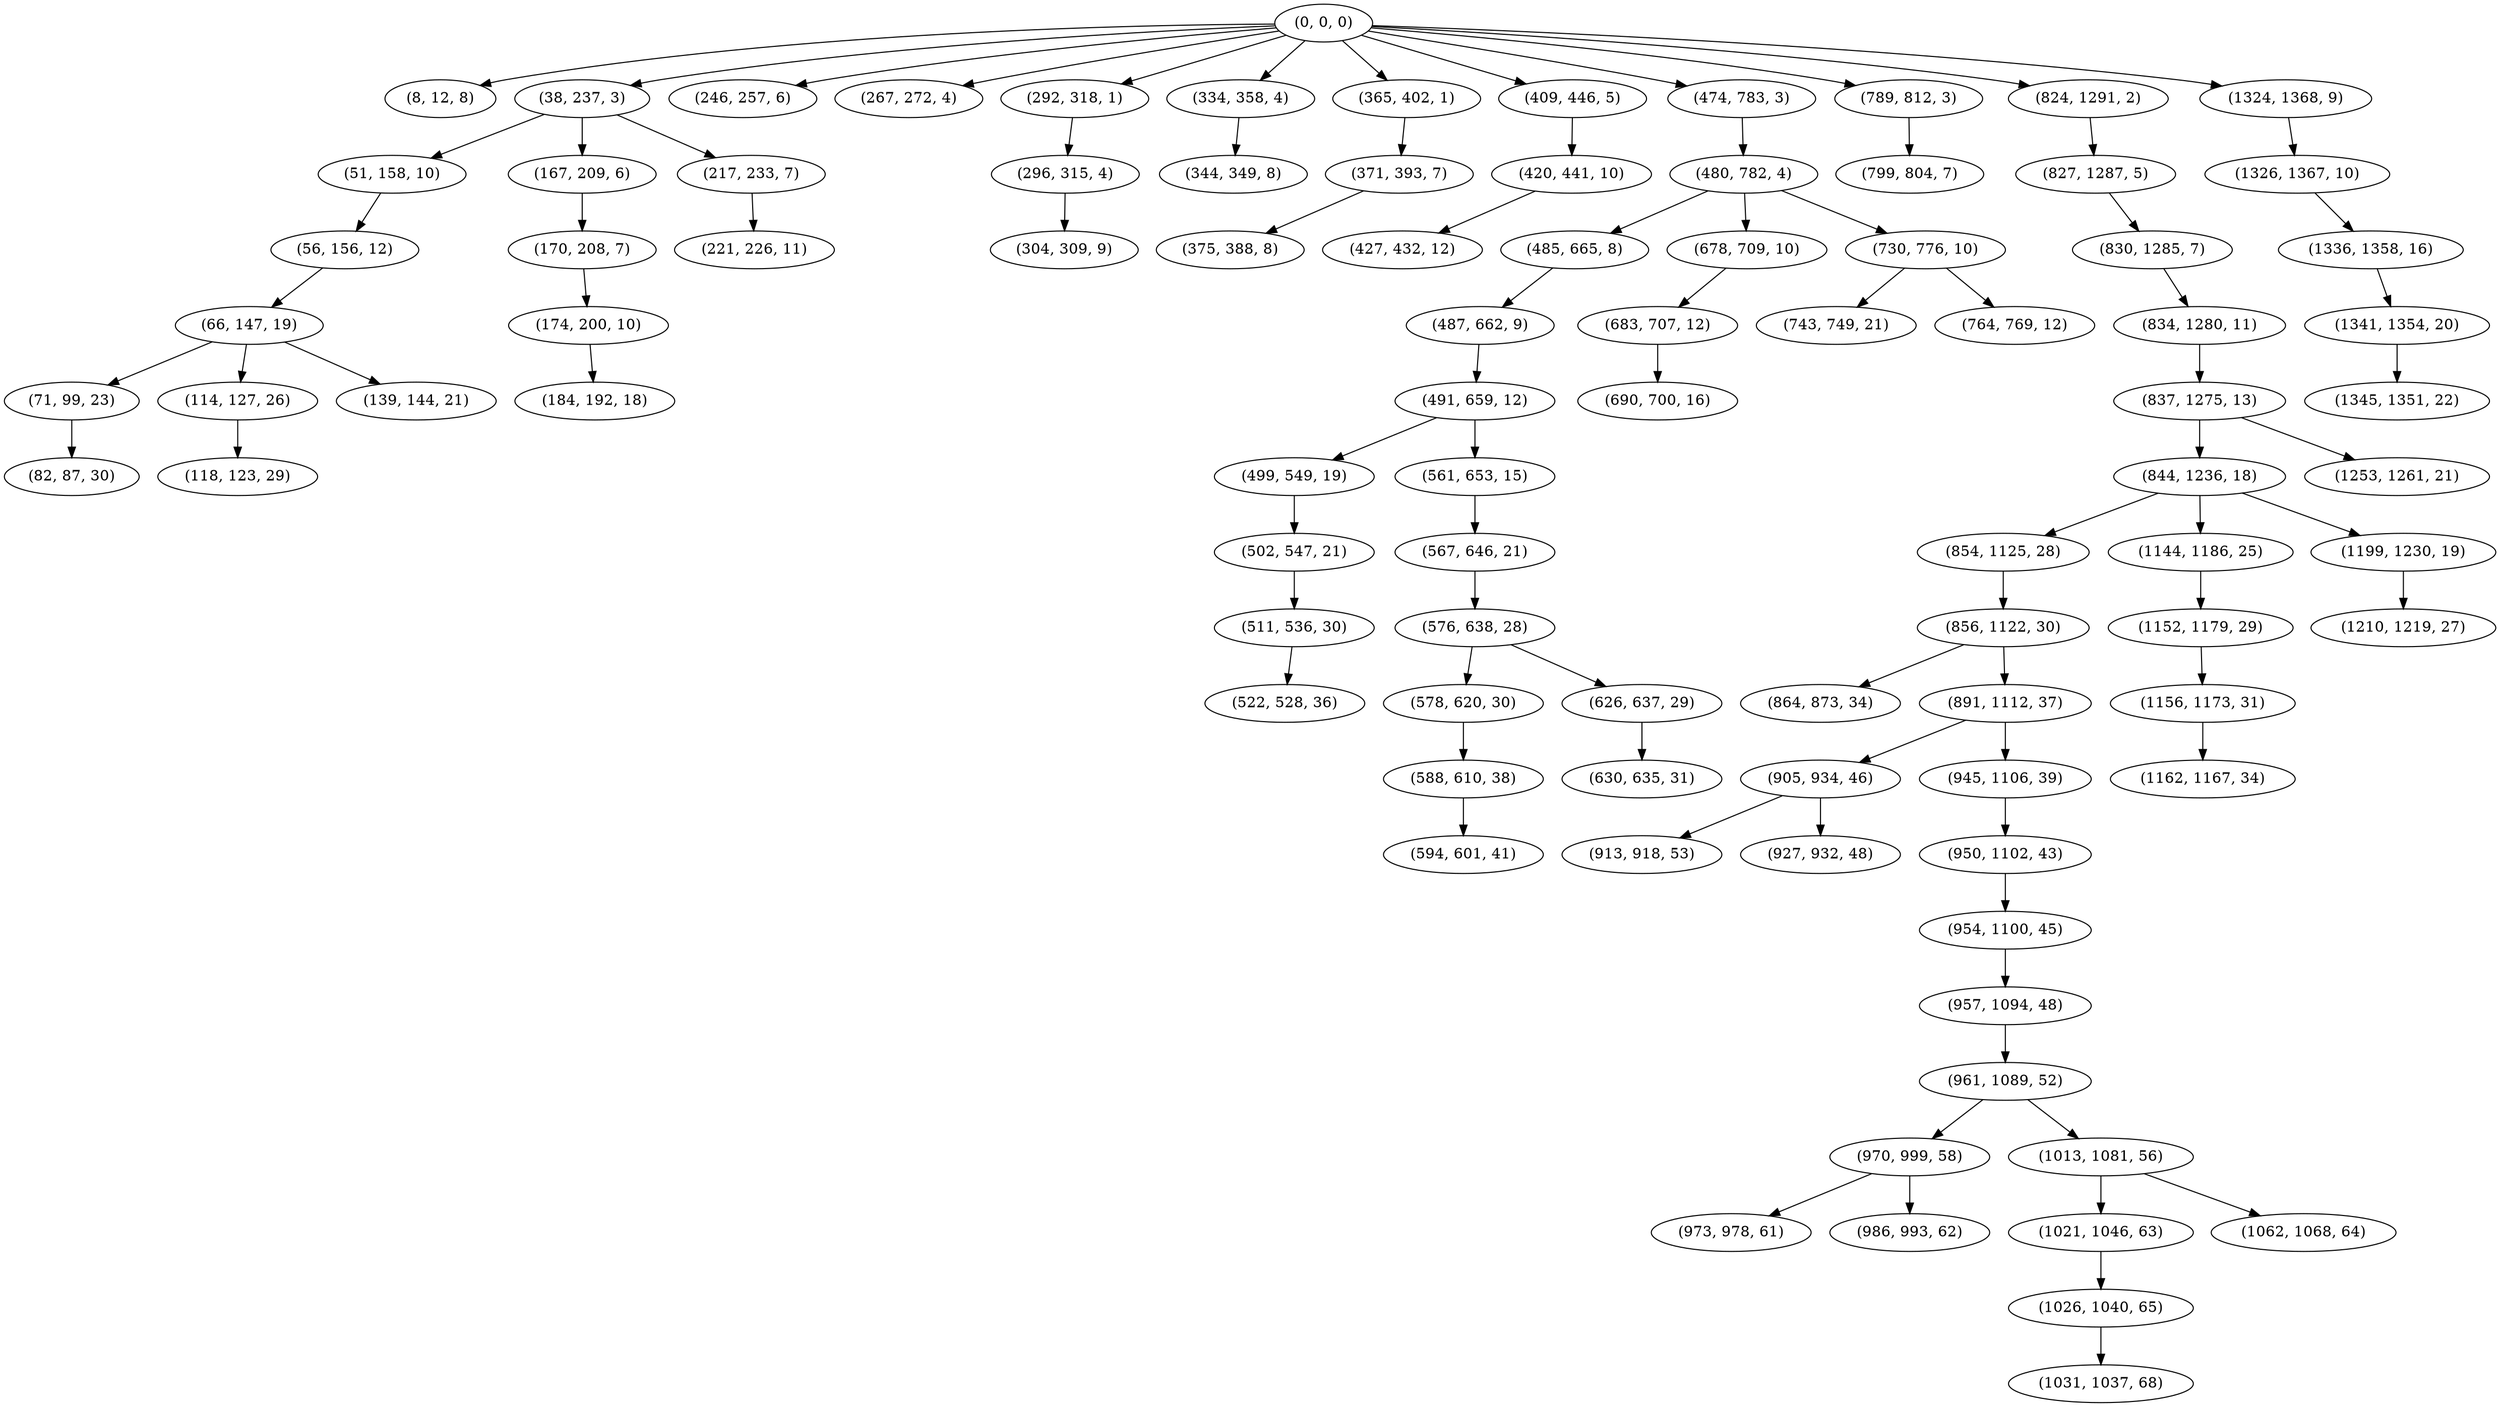 digraph tree {
    "(0, 0, 0)";
    "(8, 12, 8)";
    "(38, 237, 3)";
    "(51, 158, 10)";
    "(56, 156, 12)";
    "(66, 147, 19)";
    "(71, 99, 23)";
    "(82, 87, 30)";
    "(114, 127, 26)";
    "(118, 123, 29)";
    "(139, 144, 21)";
    "(167, 209, 6)";
    "(170, 208, 7)";
    "(174, 200, 10)";
    "(184, 192, 18)";
    "(217, 233, 7)";
    "(221, 226, 11)";
    "(246, 257, 6)";
    "(267, 272, 4)";
    "(292, 318, 1)";
    "(296, 315, 4)";
    "(304, 309, 9)";
    "(334, 358, 4)";
    "(344, 349, 8)";
    "(365, 402, 1)";
    "(371, 393, 7)";
    "(375, 388, 8)";
    "(409, 446, 5)";
    "(420, 441, 10)";
    "(427, 432, 12)";
    "(474, 783, 3)";
    "(480, 782, 4)";
    "(485, 665, 8)";
    "(487, 662, 9)";
    "(491, 659, 12)";
    "(499, 549, 19)";
    "(502, 547, 21)";
    "(511, 536, 30)";
    "(522, 528, 36)";
    "(561, 653, 15)";
    "(567, 646, 21)";
    "(576, 638, 28)";
    "(578, 620, 30)";
    "(588, 610, 38)";
    "(594, 601, 41)";
    "(626, 637, 29)";
    "(630, 635, 31)";
    "(678, 709, 10)";
    "(683, 707, 12)";
    "(690, 700, 16)";
    "(730, 776, 10)";
    "(743, 749, 21)";
    "(764, 769, 12)";
    "(789, 812, 3)";
    "(799, 804, 7)";
    "(824, 1291, 2)";
    "(827, 1287, 5)";
    "(830, 1285, 7)";
    "(834, 1280, 11)";
    "(837, 1275, 13)";
    "(844, 1236, 18)";
    "(854, 1125, 28)";
    "(856, 1122, 30)";
    "(864, 873, 34)";
    "(891, 1112, 37)";
    "(905, 934, 46)";
    "(913, 918, 53)";
    "(927, 932, 48)";
    "(945, 1106, 39)";
    "(950, 1102, 43)";
    "(954, 1100, 45)";
    "(957, 1094, 48)";
    "(961, 1089, 52)";
    "(970, 999, 58)";
    "(973, 978, 61)";
    "(986, 993, 62)";
    "(1013, 1081, 56)";
    "(1021, 1046, 63)";
    "(1026, 1040, 65)";
    "(1031, 1037, 68)";
    "(1062, 1068, 64)";
    "(1144, 1186, 25)";
    "(1152, 1179, 29)";
    "(1156, 1173, 31)";
    "(1162, 1167, 34)";
    "(1199, 1230, 19)";
    "(1210, 1219, 27)";
    "(1253, 1261, 21)";
    "(1324, 1368, 9)";
    "(1326, 1367, 10)";
    "(1336, 1358, 16)";
    "(1341, 1354, 20)";
    "(1345, 1351, 22)";
    "(0, 0, 0)" -> "(8, 12, 8)";
    "(0, 0, 0)" -> "(38, 237, 3)";
    "(0, 0, 0)" -> "(246, 257, 6)";
    "(0, 0, 0)" -> "(267, 272, 4)";
    "(0, 0, 0)" -> "(292, 318, 1)";
    "(0, 0, 0)" -> "(334, 358, 4)";
    "(0, 0, 0)" -> "(365, 402, 1)";
    "(0, 0, 0)" -> "(409, 446, 5)";
    "(0, 0, 0)" -> "(474, 783, 3)";
    "(0, 0, 0)" -> "(789, 812, 3)";
    "(0, 0, 0)" -> "(824, 1291, 2)";
    "(0, 0, 0)" -> "(1324, 1368, 9)";
    "(38, 237, 3)" -> "(51, 158, 10)";
    "(38, 237, 3)" -> "(167, 209, 6)";
    "(38, 237, 3)" -> "(217, 233, 7)";
    "(51, 158, 10)" -> "(56, 156, 12)";
    "(56, 156, 12)" -> "(66, 147, 19)";
    "(66, 147, 19)" -> "(71, 99, 23)";
    "(66, 147, 19)" -> "(114, 127, 26)";
    "(66, 147, 19)" -> "(139, 144, 21)";
    "(71, 99, 23)" -> "(82, 87, 30)";
    "(114, 127, 26)" -> "(118, 123, 29)";
    "(167, 209, 6)" -> "(170, 208, 7)";
    "(170, 208, 7)" -> "(174, 200, 10)";
    "(174, 200, 10)" -> "(184, 192, 18)";
    "(217, 233, 7)" -> "(221, 226, 11)";
    "(292, 318, 1)" -> "(296, 315, 4)";
    "(296, 315, 4)" -> "(304, 309, 9)";
    "(334, 358, 4)" -> "(344, 349, 8)";
    "(365, 402, 1)" -> "(371, 393, 7)";
    "(371, 393, 7)" -> "(375, 388, 8)";
    "(409, 446, 5)" -> "(420, 441, 10)";
    "(420, 441, 10)" -> "(427, 432, 12)";
    "(474, 783, 3)" -> "(480, 782, 4)";
    "(480, 782, 4)" -> "(485, 665, 8)";
    "(480, 782, 4)" -> "(678, 709, 10)";
    "(480, 782, 4)" -> "(730, 776, 10)";
    "(485, 665, 8)" -> "(487, 662, 9)";
    "(487, 662, 9)" -> "(491, 659, 12)";
    "(491, 659, 12)" -> "(499, 549, 19)";
    "(491, 659, 12)" -> "(561, 653, 15)";
    "(499, 549, 19)" -> "(502, 547, 21)";
    "(502, 547, 21)" -> "(511, 536, 30)";
    "(511, 536, 30)" -> "(522, 528, 36)";
    "(561, 653, 15)" -> "(567, 646, 21)";
    "(567, 646, 21)" -> "(576, 638, 28)";
    "(576, 638, 28)" -> "(578, 620, 30)";
    "(576, 638, 28)" -> "(626, 637, 29)";
    "(578, 620, 30)" -> "(588, 610, 38)";
    "(588, 610, 38)" -> "(594, 601, 41)";
    "(626, 637, 29)" -> "(630, 635, 31)";
    "(678, 709, 10)" -> "(683, 707, 12)";
    "(683, 707, 12)" -> "(690, 700, 16)";
    "(730, 776, 10)" -> "(743, 749, 21)";
    "(730, 776, 10)" -> "(764, 769, 12)";
    "(789, 812, 3)" -> "(799, 804, 7)";
    "(824, 1291, 2)" -> "(827, 1287, 5)";
    "(827, 1287, 5)" -> "(830, 1285, 7)";
    "(830, 1285, 7)" -> "(834, 1280, 11)";
    "(834, 1280, 11)" -> "(837, 1275, 13)";
    "(837, 1275, 13)" -> "(844, 1236, 18)";
    "(837, 1275, 13)" -> "(1253, 1261, 21)";
    "(844, 1236, 18)" -> "(854, 1125, 28)";
    "(844, 1236, 18)" -> "(1144, 1186, 25)";
    "(844, 1236, 18)" -> "(1199, 1230, 19)";
    "(854, 1125, 28)" -> "(856, 1122, 30)";
    "(856, 1122, 30)" -> "(864, 873, 34)";
    "(856, 1122, 30)" -> "(891, 1112, 37)";
    "(891, 1112, 37)" -> "(905, 934, 46)";
    "(891, 1112, 37)" -> "(945, 1106, 39)";
    "(905, 934, 46)" -> "(913, 918, 53)";
    "(905, 934, 46)" -> "(927, 932, 48)";
    "(945, 1106, 39)" -> "(950, 1102, 43)";
    "(950, 1102, 43)" -> "(954, 1100, 45)";
    "(954, 1100, 45)" -> "(957, 1094, 48)";
    "(957, 1094, 48)" -> "(961, 1089, 52)";
    "(961, 1089, 52)" -> "(970, 999, 58)";
    "(961, 1089, 52)" -> "(1013, 1081, 56)";
    "(970, 999, 58)" -> "(973, 978, 61)";
    "(970, 999, 58)" -> "(986, 993, 62)";
    "(1013, 1081, 56)" -> "(1021, 1046, 63)";
    "(1013, 1081, 56)" -> "(1062, 1068, 64)";
    "(1021, 1046, 63)" -> "(1026, 1040, 65)";
    "(1026, 1040, 65)" -> "(1031, 1037, 68)";
    "(1144, 1186, 25)" -> "(1152, 1179, 29)";
    "(1152, 1179, 29)" -> "(1156, 1173, 31)";
    "(1156, 1173, 31)" -> "(1162, 1167, 34)";
    "(1199, 1230, 19)" -> "(1210, 1219, 27)";
    "(1324, 1368, 9)" -> "(1326, 1367, 10)";
    "(1326, 1367, 10)" -> "(1336, 1358, 16)";
    "(1336, 1358, 16)" -> "(1341, 1354, 20)";
    "(1341, 1354, 20)" -> "(1345, 1351, 22)";
}
